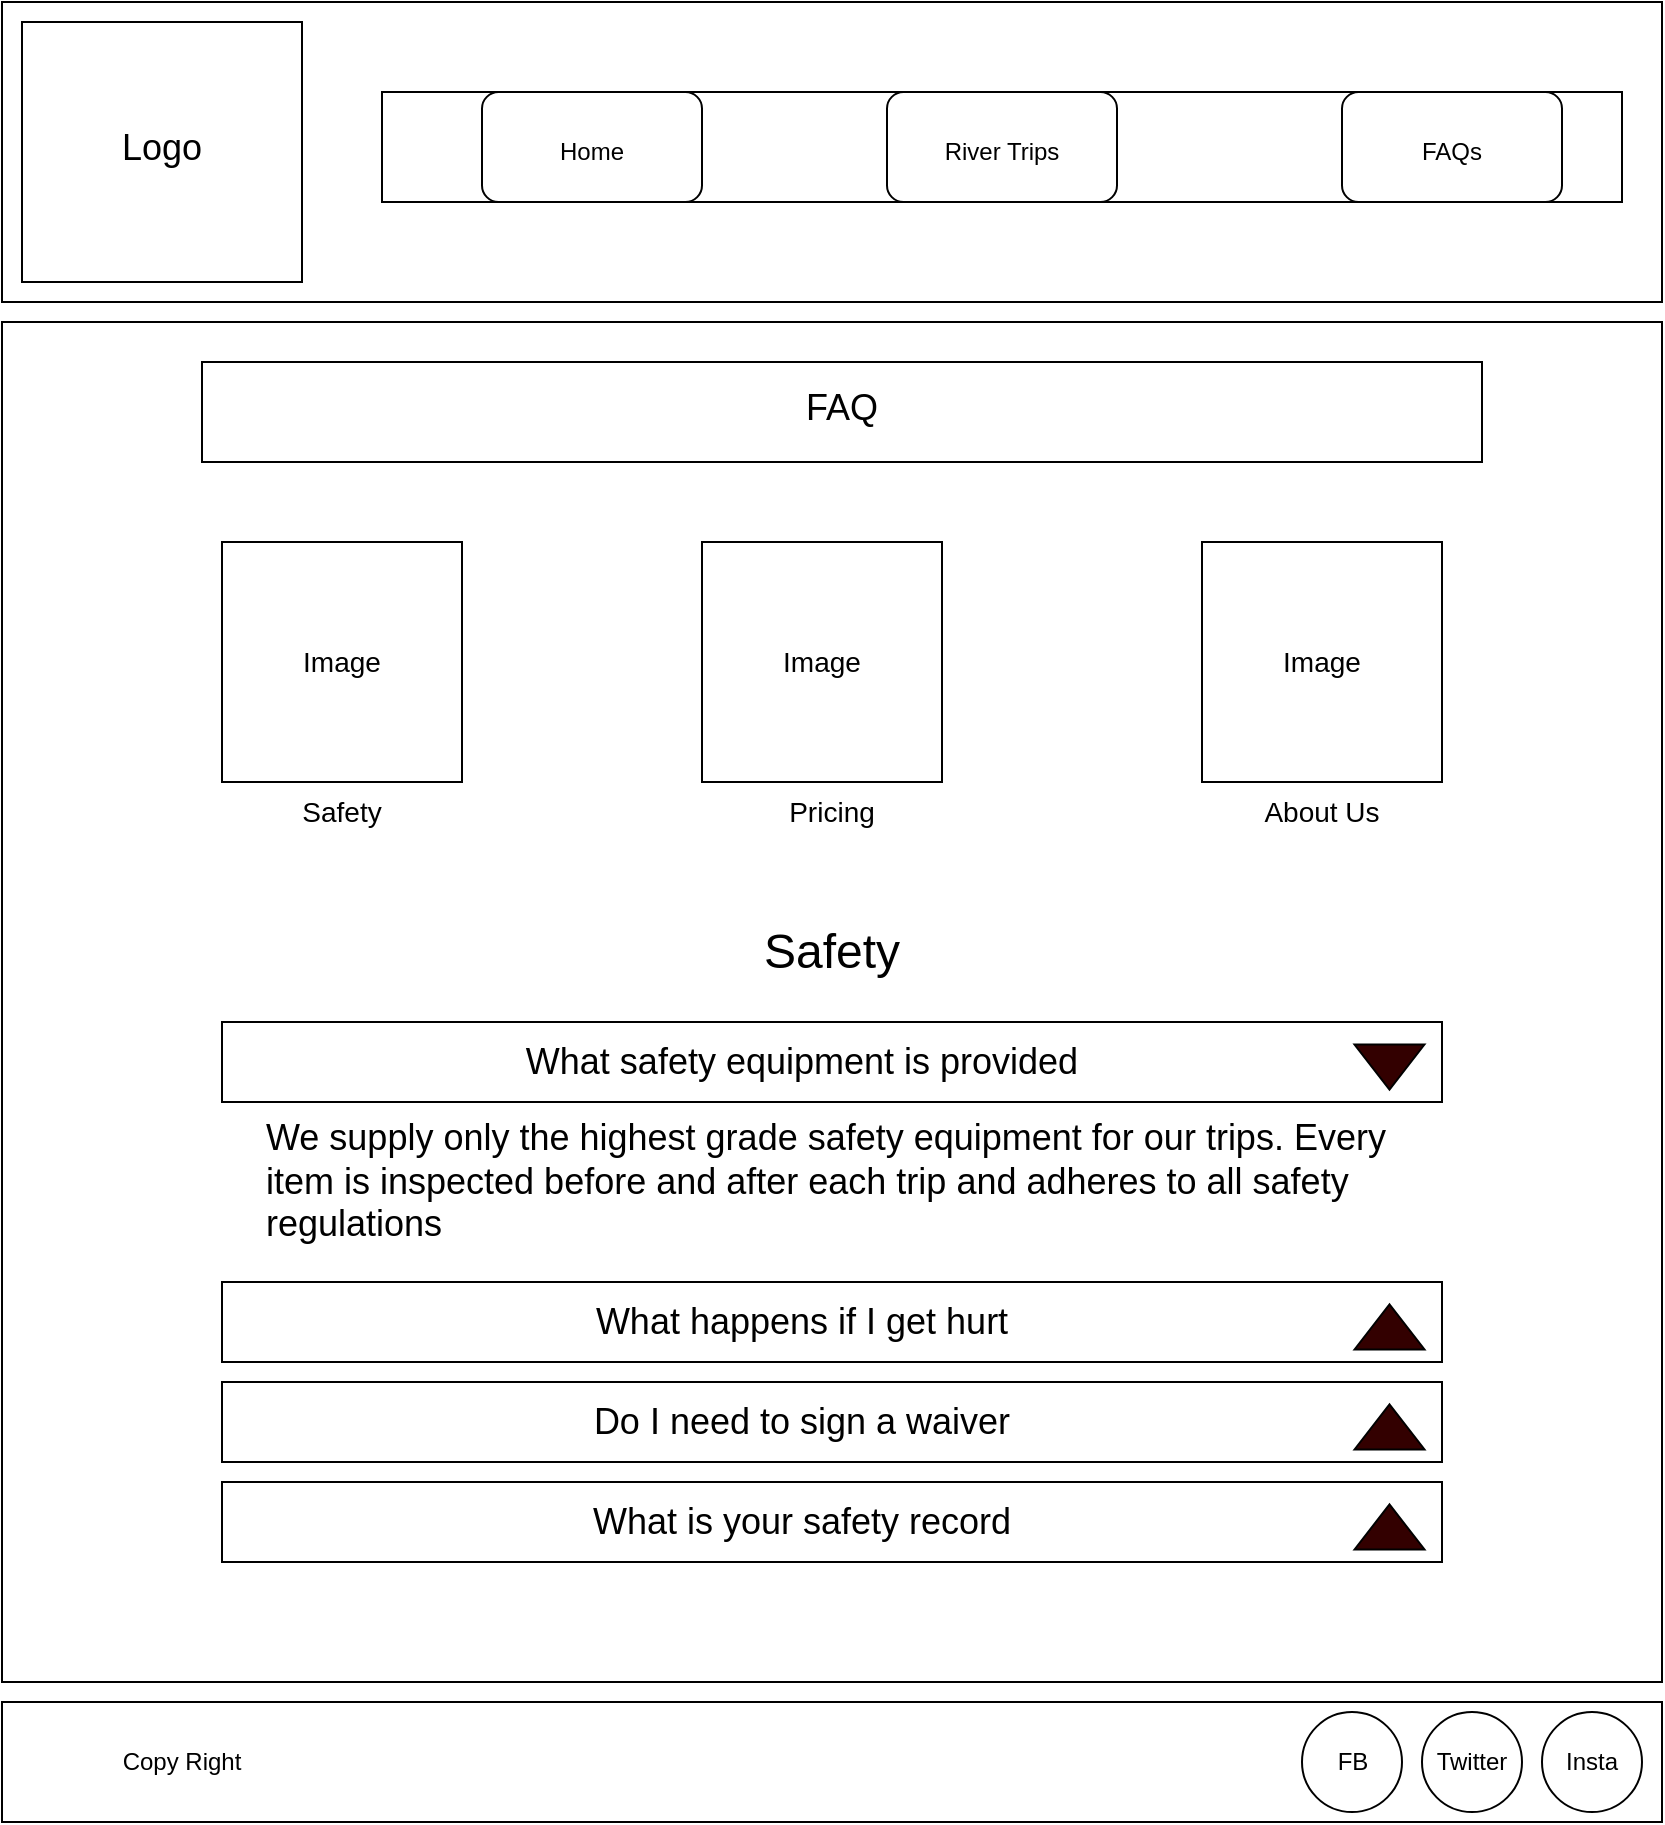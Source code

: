 <mxfile version="15.6.8" type="device"><diagram id="1S1Kwww78Nth9ecQy4XS" name="Page-1"><mxGraphModel dx="1038" dy="547" grid="1" gridSize="10" guides="1" tooltips="1" connect="1" arrows="1" fold="1" page="1" pageScale="1" pageWidth="850" pageHeight="1100" math="0" shadow="0"><root><mxCell id="0"/><mxCell id="1" parent="0"/><mxCell id="1qA8LOcfA5o2eFqhyZYi-1" value="" style="rounded=0;whiteSpace=wrap;html=1;" parent="1" vertex="1"><mxGeometry x="10" width="830" height="150" as="geometry"/></mxCell><mxCell id="1qA8LOcfA5o2eFqhyZYi-3" value="" style="rounded=0;whiteSpace=wrap;html=1;" parent="1" vertex="1"><mxGeometry x="20" y="10" width="140" height="130" as="geometry"/></mxCell><mxCell id="1qA8LOcfA5o2eFqhyZYi-7" value="" style="rounded=0;whiteSpace=wrap;html=1;" parent="1" vertex="1"><mxGeometry x="200" y="45" width="620" height="55" as="geometry"/></mxCell><mxCell id="1qA8LOcfA5o2eFqhyZYi-8" value="" style="rounded=1;whiteSpace=wrap;html=1;" parent="1" vertex="1"><mxGeometry x="250" y="45" width="110" height="55" as="geometry"/></mxCell><mxCell id="1qA8LOcfA5o2eFqhyZYi-9" value="" style="rounded=1;whiteSpace=wrap;html=1;" parent="1" vertex="1"><mxGeometry x="452.5" y="45" width="115" height="55" as="geometry"/></mxCell><mxCell id="1qA8LOcfA5o2eFqhyZYi-10" value="" style="rounded=1;whiteSpace=wrap;html=1;" parent="1" vertex="1"><mxGeometry x="680" y="45" width="110" height="55" as="geometry"/></mxCell><mxCell id="1qA8LOcfA5o2eFqhyZYi-11" value="Home" style="text;html=1;strokeColor=none;fillColor=none;align=center;verticalAlign=middle;whiteSpace=wrap;rounded=0;" parent="1" vertex="1"><mxGeometry x="270" y="60" width="70" height="30" as="geometry"/></mxCell><mxCell id="1qA8LOcfA5o2eFqhyZYi-12" value="River Trips" style="text;html=1;strokeColor=none;fillColor=none;align=center;verticalAlign=middle;whiteSpace=wrap;rounded=0;" parent="1" vertex="1"><mxGeometry x="470" y="60" width="80" height="30" as="geometry"/></mxCell><mxCell id="1qA8LOcfA5o2eFqhyZYi-13" value="FAQs" style="text;html=1;strokeColor=none;fillColor=none;align=center;verticalAlign=middle;whiteSpace=wrap;rounded=0;" parent="1" vertex="1"><mxGeometry x="700" y="60" width="70" height="30" as="geometry"/></mxCell><mxCell id="1qA8LOcfA5o2eFqhyZYi-14" value="" style="rounded=0;whiteSpace=wrap;html=1;" parent="1" vertex="1"><mxGeometry x="10" y="850" width="830" height="60" as="geometry"/></mxCell><mxCell id="1qA8LOcfA5o2eFqhyZYi-15" value="" style="ellipse;whiteSpace=wrap;html=1;aspect=fixed;" parent="1" vertex="1"><mxGeometry x="720" y="855" width="50" height="50" as="geometry"/></mxCell><mxCell id="1qA8LOcfA5o2eFqhyZYi-16" value="" style="ellipse;whiteSpace=wrap;html=1;aspect=fixed;" parent="1" vertex="1"><mxGeometry x="660" y="855" width="50" height="50" as="geometry"/></mxCell><mxCell id="1qA8LOcfA5o2eFqhyZYi-17" value="" style="ellipse;whiteSpace=wrap;html=1;aspect=fixed;" parent="1" vertex="1"><mxGeometry x="780" y="855" width="50" height="50" as="geometry"/></mxCell><mxCell id="1qA8LOcfA5o2eFqhyZYi-18" value="FB" style="text;html=1;strokeColor=none;fillColor=none;align=center;verticalAlign=middle;whiteSpace=wrap;rounded=0;" parent="1" vertex="1"><mxGeometry x="662.5" y="865" width="45" height="30" as="geometry"/></mxCell><mxCell id="1qA8LOcfA5o2eFqhyZYi-19" value="Insta" style="text;html=1;strokeColor=none;fillColor=none;align=center;verticalAlign=middle;whiteSpace=wrap;rounded=0;" parent="1" vertex="1"><mxGeometry x="775" y="865" width="60" height="30" as="geometry"/></mxCell><mxCell id="1qA8LOcfA5o2eFqhyZYi-20" value="Twitter" style="text;html=1;strokeColor=none;fillColor=none;align=center;verticalAlign=middle;whiteSpace=wrap;rounded=0;" parent="1" vertex="1"><mxGeometry x="715" y="865" width="60" height="30" as="geometry"/></mxCell><mxCell id="1qA8LOcfA5o2eFqhyZYi-21" value="Copy Right" style="text;html=1;strokeColor=none;fillColor=none;align=center;verticalAlign=middle;whiteSpace=wrap;rounded=0;" parent="1" vertex="1"><mxGeometry x="30" y="865" width="140" height="30" as="geometry"/></mxCell><mxCell id="BJAEKdhRj8OpX7WKO0eW-1" value="" style="rounded=0;whiteSpace=wrap;html=1;" vertex="1" parent="1"><mxGeometry x="10" y="160" width="830" height="680" as="geometry"/></mxCell><mxCell id="BJAEKdhRj8OpX7WKO0eW-34" value="" style="rounded=0;whiteSpace=wrap;html=1;fontSize=18;fillColor=#FFFFFF;" vertex="1" parent="1"><mxGeometry x="110" y="180" width="640" height="50" as="geometry"/></mxCell><mxCell id="BJAEKdhRj8OpX7WKO0eW-35" value="FAQ" style="text;html=1;strokeColor=none;fillColor=none;align=center;verticalAlign=middle;whiteSpace=wrap;rounded=0;fontSize=18;" vertex="1" parent="1"><mxGeometry x="120" y="188" width="620" height="30" as="geometry"/></mxCell><mxCell id="BJAEKdhRj8OpX7WKO0eW-39" value="Logo" style="text;html=1;strokeColor=none;fillColor=none;align=center;verticalAlign=middle;whiteSpace=wrap;rounded=0;fontSize=18;" vertex="1" parent="1"><mxGeometry x="30" y="58" width="120" height="30" as="geometry"/></mxCell><mxCell id="BJAEKdhRj8OpX7WKO0eW-67" value="" style="whiteSpace=wrap;html=1;aspect=fixed;fontSize=14;fillColor=#FFFFFF;" vertex="1" parent="1"><mxGeometry x="120" y="270" width="120" height="120" as="geometry"/></mxCell><mxCell id="BJAEKdhRj8OpX7WKO0eW-68" value="" style="whiteSpace=wrap;html=1;aspect=fixed;fontSize=14;fillColor=#FFFFFF;" vertex="1" parent="1"><mxGeometry x="360" y="270" width="120" height="120" as="geometry"/></mxCell><mxCell id="BJAEKdhRj8OpX7WKO0eW-69" value="" style="whiteSpace=wrap;html=1;aspect=fixed;fontSize=14;fillColor=#FFFFFF;" vertex="1" parent="1"><mxGeometry x="610" y="270" width="120" height="120" as="geometry"/></mxCell><mxCell id="BJAEKdhRj8OpX7WKO0eW-71" value="Safety" style="text;html=1;strokeColor=none;fillColor=none;align=center;verticalAlign=middle;whiteSpace=wrap;rounded=0;fontSize=14;" vertex="1" parent="1"><mxGeometry x="120" y="390" width="120" height="30" as="geometry"/></mxCell><mxCell id="BJAEKdhRj8OpX7WKO0eW-73" value="Pricing" style="text;html=1;strokeColor=none;fillColor=none;align=center;verticalAlign=middle;whiteSpace=wrap;rounded=0;fontSize=14;" vertex="1" parent="1"><mxGeometry x="365" y="390" width="120" height="30" as="geometry"/></mxCell><mxCell id="BJAEKdhRj8OpX7WKO0eW-75" value="About Us" style="text;html=1;strokeColor=none;fillColor=none;align=center;verticalAlign=middle;whiteSpace=wrap;rounded=0;fontSize=14;" vertex="1" parent="1"><mxGeometry x="610" y="390" width="120" height="30" as="geometry"/></mxCell><mxCell id="BJAEKdhRj8OpX7WKO0eW-76" value="Image" style="text;html=1;strokeColor=none;fillColor=none;align=center;verticalAlign=middle;whiteSpace=wrap;rounded=0;fontSize=14;" vertex="1" parent="1"><mxGeometry x="390" y="315" width="60" height="30" as="geometry"/></mxCell><mxCell id="BJAEKdhRj8OpX7WKO0eW-77" value="Image" style="text;html=1;strokeColor=none;fillColor=none;align=center;verticalAlign=middle;whiteSpace=wrap;rounded=0;fontSize=14;" vertex="1" parent="1"><mxGeometry x="150" y="315" width="60" height="30" as="geometry"/></mxCell><mxCell id="BJAEKdhRj8OpX7WKO0eW-78" value="Image" style="text;html=1;strokeColor=none;fillColor=none;align=center;verticalAlign=middle;whiteSpace=wrap;rounded=0;fontSize=14;" vertex="1" parent="1"><mxGeometry x="640" y="315" width="60" height="30" as="geometry"/></mxCell><mxCell id="BJAEKdhRj8OpX7WKO0eW-80" value="" style="rounded=0;whiteSpace=wrap;html=1;fontSize=14;fillColor=#FFFFFF;" vertex="1" parent="1"><mxGeometry x="120" y="510" width="610" height="40" as="geometry"/></mxCell><mxCell id="BJAEKdhRj8OpX7WKO0eW-83" value="Safety" style="text;html=1;strokeColor=none;fillColor=none;align=center;verticalAlign=middle;whiteSpace=wrap;rounded=0;fontSize=24;" vertex="1" parent="1"><mxGeometry x="120" y="460" width="610" height="30" as="geometry"/></mxCell><mxCell id="BJAEKdhRj8OpX7WKO0eW-84" value="What safety equipment is provided" style="text;html=1;strokeColor=none;fillColor=none;align=center;verticalAlign=middle;whiteSpace=wrap;rounded=0;fontSize=18;" vertex="1" parent="1"><mxGeometry x="130" y="515" width="560" height="30" as="geometry"/></mxCell><mxCell id="BJAEKdhRj8OpX7WKO0eW-85" value="" style="triangle;whiteSpace=wrap;html=1;fontSize=18;fillColor=#330000;rotation=90;" vertex="1" parent="1"><mxGeometry x="692.5" y="515" width="22.5" height="35" as="geometry"/></mxCell><mxCell id="BJAEKdhRj8OpX7WKO0eW-88" value="We supply only the highest grade safety equipment for our trips. Every item is inspected before and after each trip and adheres to all safety regulations" style="text;html=1;strokeColor=none;fillColor=none;align=left;verticalAlign=middle;whiteSpace=wrap;rounded=0;fontSize=18;" vertex="1" parent="1"><mxGeometry x="140" y="560" width="580" height="60" as="geometry"/></mxCell><mxCell id="BJAEKdhRj8OpX7WKO0eW-89" value="" style="rounded=0;whiteSpace=wrap;html=1;fontSize=14;fillColor=#FFFFFF;" vertex="1" parent="1"><mxGeometry x="120" y="640" width="610" height="40" as="geometry"/></mxCell><mxCell id="BJAEKdhRj8OpX7WKO0eW-90" value="What happens if I get hurt" style="text;html=1;strokeColor=none;fillColor=none;align=center;verticalAlign=middle;whiteSpace=wrap;rounded=0;fontSize=18;" vertex="1" parent="1"><mxGeometry x="130" y="645" width="560" height="30" as="geometry"/></mxCell><mxCell id="BJAEKdhRj8OpX7WKO0eW-91" value="" style="triangle;whiteSpace=wrap;html=1;fontSize=18;fillColor=#330000;rotation=-90;" vertex="1" parent="1"><mxGeometry x="692.5" y="645" width="22.5" height="35" as="geometry"/></mxCell><mxCell id="BJAEKdhRj8OpX7WKO0eW-96" value="" style="rounded=0;whiteSpace=wrap;html=1;fontSize=14;fillColor=#FFFFFF;" vertex="1" parent="1"><mxGeometry x="120" y="690" width="610" height="40" as="geometry"/></mxCell><mxCell id="BJAEKdhRj8OpX7WKO0eW-97" value="Do I need to sign a waiver" style="text;html=1;strokeColor=none;fillColor=none;align=center;verticalAlign=middle;whiteSpace=wrap;rounded=0;fontSize=18;" vertex="1" parent="1"><mxGeometry x="130" y="695" width="560" height="30" as="geometry"/></mxCell><mxCell id="BJAEKdhRj8OpX7WKO0eW-98" value="" style="triangle;whiteSpace=wrap;html=1;fontSize=18;fillColor=#330000;rotation=-90;" vertex="1" parent="1"><mxGeometry x="692.5" y="695" width="22.5" height="35" as="geometry"/></mxCell><mxCell id="BJAEKdhRj8OpX7WKO0eW-99" value="" style="rounded=0;whiteSpace=wrap;html=1;fontSize=14;fillColor=#FFFFFF;" vertex="1" parent="1"><mxGeometry x="120" y="740" width="610" height="40" as="geometry"/></mxCell><mxCell id="BJAEKdhRj8OpX7WKO0eW-100" value="What is your safety record" style="text;html=1;strokeColor=none;fillColor=none;align=center;verticalAlign=middle;whiteSpace=wrap;rounded=0;fontSize=18;" vertex="1" parent="1"><mxGeometry x="130" y="745" width="560" height="30" as="geometry"/></mxCell><mxCell id="BJAEKdhRj8OpX7WKO0eW-101" value="" style="triangle;whiteSpace=wrap;html=1;fontSize=18;fillColor=#330000;rotation=-90;" vertex="1" parent="1"><mxGeometry x="692.5" y="745" width="22.5" height="35" as="geometry"/></mxCell></root></mxGraphModel></diagram></mxfile>